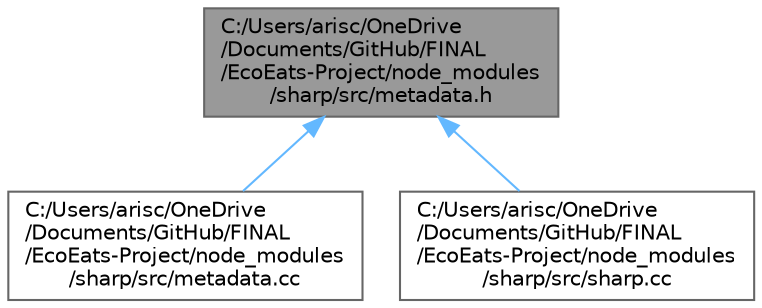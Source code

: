 digraph "C:/Users/arisc/OneDrive/Documents/GitHub/FINAL/EcoEats-Project/node_modules/sharp/src/metadata.h"
{
 // LATEX_PDF_SIZE
  bgcolor="transparent";
  edge [fontname=Helvetica,fontsize=10,labelfontname=Helvetica,labelfontsize=10];
  node [fontname=Helvetica,fontsize=10,shape=box,height=0.2,width=0.4];
  Node1 [id="Node000001",label="C:/Users/arisc/OneDrive\l/Documents/GitHub/FINAL\l/EcoEats-Project/node_modules\l/sharp/src/metadata.h",height=0.2,width=0.4,color="gray40", fillcolor="grey60", style="filled", fontcolor="black",tooltip=" "];
  Node1 -> Node2 [id="edge1_Node000001_Node000002",dir="back",color="steelblue1",style="solid",tooltip=" "];
  Node2 [id="Node000002",label="C:/Users/arisc/OneDrive\l/Documents/GitHub/FINAL\l/EcoEats-Project/node_modules\l/sharp/src/metadata.cc",height=0.2,width=0.4,color="grey40", fillcolor="white", style="filled",URL="$metadata_8cc.html",tooltip=" "];
  Node1 -> Node3 [id="edge2_Node000001_Node000003",dir="back",color="steelblue1",style="solid",tooltip=" "];
  Node3 [id="Node000003",label="C:/Users/arisc/OneDrive\l/Documents/GitHub/FINAL\l/EcoEats-Project/node_modules\l/sharp/src/sharp.cc",height=0.2,width=0.4,color="grey40", fillcolor="white", style="filled",URL="$sharp_8cc.html",tooltip=" "];
}
